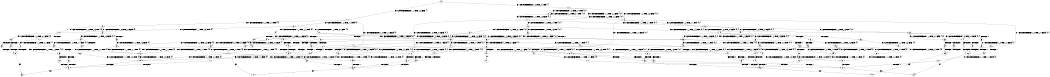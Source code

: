 digraph BCG {
size = "7, 10.5";
center = TRUE;
node [shape = circle];
0 [peripheries = 2];
0 -> 1 [label = "EX !0 !ATOMIC_EXCH_BRANCH (1, +1, TRUE, +1, 3, FALSE) !{}"];
0 -> 2 [label = "EX !1 !ATOMIC_EXCH_BRANCH (1, +0, TRUE, +0, 1, TRUE) !{}"];
1 -> 3 [label = "EX !0 !ATOMIC_EXCH_BRANCH (1, +1, TRUE, +1, 1, TRUE) !{0}"];
1 -> 4 [label = "EX !1 !ATOMIC_EXCH_BRANCH (1, +0, TRUE, +0, 1, FALSE) !{0}"];
1 -> 5 [label = "EX !0 !ATOMIC_EXCH_BRANCH (1, +1, TRUE, +1, 1, TRUE) !{0}"];
2 -> 6 [label = "EX !1 !ATOMIC_EXCH_BRANCH (1, +0, TRUE, +0, 1, TRUE) !{0, 1}"];
2 -> 7 [label = "EX !0 !ATOMIC_EXCH_BRANCH (1, +1, TRUE, +1, 3, FALSE) !{0, 1}"];
2 -> 8 [label = "EX !0 !ATOMIC_EXCH_BRANCH (1, +1, TRUE, +1, 3, FALSE) !{0, 1}"];
3 -> 9 [label = "EX !0 !ATOMIC_EXCH_BRANCH (1, +1, TRUE, +1, 3, TRUE) !{0}"];
3 -> 10 [label = "EX !1 !ATOMIC_EXCH_BRANCH (1, +0, TRUE, +0, 1, FALSE) !{0}"];
3 -> 11 [label = "EX !0 !ATOMIC_EXCH_BRANCH (1, +1, TRUE, +1, 3, TRUE) !{0}"];
4 -> 12 [label = "EX !0 !ATOMIC_EXCH_BRANCH (1, +1, TRUE, +1, 1, FALSE) !{0, 1}"];
4 -> 13 [label = "TERMINATE !1"];
4 -> 14 [label = "EX !0 !ATOMIC_EXCH_BRANCH (1, +1, TRUE, +1, 1, FALSE) !{0, 1}"];
5 -> 15 [label = "EX !1 !ATOMIC_EXCH_BRANCH (1, +0, TRUE, +0, 1, FALSE) !{0}"];
5 -> 11 [label = "EX !0 !ATOMIC_EXCH_BRANCH (1, +1, TRUE, +1, 3, TRUE) !{0}"];
6 -> 6 [label = "EX !1 !ATOMIC_EXCH_BRANCH (1, +0, TRUE, +0, 1, TRUE) !{0, 1}"];
6 -> 7 [label = "EX !0 !ATOMIC_EXCH_BRANCH (1, +1, TRUE, +1, 3, FALSE) !{0, 1}"];
6 -> 8 [label = "EX !0 !ATOMIC_EXCH_BRANCH (1, +1, TRUE, +1, 3, FALSE) !{0, 1}"];
7 -> 16 [label = "EX !0 !ATOMIC_EXCH_BRANCH (1, +1, TRUE, +1, 1, TRUE) !{0, 1}"];
7 -> 17 [label = "EX !1 !ATOMIC_EXCH_BRANCH (1, +0, TRUE, +0, 1, FALSE) !{0, 1}"];
7 -> 18 [label = "EX !0 !ATOMIC_EXCH_BRANCH (1, +1, TRUE, +1, 1, TRUE) !{0, 1}"];
8 -> 19 [label = "EX !1 !ATOMIC_EXCH_BRANCH (1, +0, TRUE, +0, 1, FALSE) !{0, 1}"];
8 -> 18 [label = "EX !0 !ATOMIC_EXCH_BRANCH (1, +1, TRUE, +1, 1, TRUE) !{0, 1}"];
8 -> 20 [label = "EX !1 !ATOMIC_EXCH_BRANCH (1, +0, TRUE, +0, 1, FALSE) !{0, 1}"];
9 -> 21 [label = "EX !1 !ATOMIC_EXCH_BRANCH (1, +0, TRUE, +0, 1, FALSE) !{0}"];
9 -> 22 [label = "TERMINATE !0"];
10 -> 23 [label = "EX !0 !ATOMIC_EXCH_BRANCH (1, +1, TRUE, +1, 3, FALSE) !{0, 1}"];
10 -> 24 [label = "TERMINATE !1"];
10 -> 25 [label = "EX !0 !ATOMIC_EXCH_BRANCH (1, +1, TRUE, +1, 3, FALSE) !{0, 1}"];
11 -> 26 [label = "EX !1 !ATOMIC_EXCH_BRANCH (1, +0, TRUE, +0, 1, FALSE) !{0}"];
11 -> 27 [label = "TERMINATE !0"];
12 -> 28 [label = "TERMINATE !0"];
12 -> 29 [label = "TERMINATE !1"];
13 -> 30 [label = "EX !0 !ATOMIC_EXCH_BRANCH (1, +1, TRUE, +1, 1, FALSE) !{0}"];
13 -> 31 [label = "EX !0 !ATOMIC_EXCH_BRANCH (1, +1, TRUE, +1, 1, FALSE) !{0}"];
14 -> 32 [label = "TERMINATE !0"];
14 -> 33 [label = "TERMINATE !1"];
15 -> 34 [label = "EX !0 !ATOMIC_EXCH_BRANCH (1, +1, TRUE, +1, 3, FALSE) !{0, 1}"];
15 -> 35 [label = "TERMINATE !1"];
16 -> 36 [label = "EX !0 !ATOMIC_EXCH_BRANCH (1, +1, TRUE, +1, 3, TRUE) !{0, 1}"];
16 -> 37 [label = "EX !1 !ATOMIC_EXCH_BRANCH (1, +0, TRUE, +0, 1, FALSE) !{0, 1}"];
16 -> 38 [label = "EX !0 !ATOMIC_EXCH_BRANCH (1, +1, TRUE, +1, 3, TRUE) !{0, 1}"];
17 -> 12 [label = "EX !0 !ATOMIC_EXCH_BRANCH (1, +1, TRUE, +1, 1, FALSE) !{0, 1}"];
17 -> 13 [label = "TERMINATE !1"];
17 -> 14 [label = "EX !0 !ATOMIC_EXCH_BRANCH (1, +1, TRUE, +1, 1, FALSE) !{0, 1}"];
18 -> 39 [label = "EX !1 !ATOMIC_EXCH_BRANCH (1, +0, TRUE, +0, 1, FALSE) !{0, 1}"];
18 -> 38 [label = "EX !0 !ATOMIC_EXCH_BRANCH (1, +1, TRUE, +1, 3, TRUE) !{0, 1}"];
18 -> 40 [label = "EX !1 !ATOMIC_EXCH_BRANCH (1, +0, TRUE, +0, 1, FALSE) !{0, 1}"];
19 -> 41 [label = "EX !0 !ATOMIC_EXCH_BRANCH (1, +1, TRUE, +1, 1, FALSE) !{0, 1}"];
19 -> 42 [label = "TERMINATE !1"];
19 -> 14 [label = "EX !0 !ATOMIC_EXCH_BRANCH (1, +1, TRUE, +1, 1, FALSE) !{0, 1}"];
20 -> 14 [label = "EX !0 !ATOMIC_EXCH_BRANCH (1, +1, TRUE, +1, 1, FALSE) !{0, 1}"];
20 -> 43 [label = "TERMINATE !1"];
21 -> 44 [label = "TERMINATE !0"];
21 -> 45 [label = "TERMINATE !1"];
22 -> 46 [label = "EX !1 !ATOMIC_EXCH_BRANCH (1, +0, TRUE, +0, 1, FALSE) !{}"];
23 -> 47 [label = "EX !0 !ATOMIC_EXCH_BRANCH (1, +1, TRUE, +1, 1, TRUE) !{0, 1}"];
23 -> 48 [label = "TERMINATE !1"];
23 -> 49 [label = "EX !0 !ATOMIC_EXCH_BRANCH (1, +1, TRUE, +1, 1, TRUE) !{0, 1}"];
24 -> 50 [label = "EX !0 !ATOMIC_EXCH_BRANCH (1, +1, TRUE, +1, 3, FALSE) !{0}"];
24 -> 51 [label = "EX !0 !ATOMIC_EXCH_BRANCH (1, +1, TRUE, +1, 3, FALSE) !{0}"];
25 -> 49 [label = "EX !0 !ATOMIC_EXCH_BRANCH (1, +1, TRUE, +1, 1, TRUE) !{0, 1}"];
25 -> 52 [label = "TERMINATE !1"];
26 -> 53 [label = "TERMINATE !0"];
26 -> 54 [label = "TERMINATE !1"];
27 -> 55 [label = "EX !1 !ATOMIC_EXCH_BRANCH (1, +0, TRUE, +0, 1, FALSE) !{}"];
28 -> 56 [label = "TERMINATE !1"];
29 -> 56 [label = "TERMINATE !0"];
30 -> 56 [label = "TERMINATE !0"];
31 -> 57 [label = "TERMINATE !0"];
32 -> 58 [label = "TERMINATE !1"];
33 -> 58 [label = "TERMINATE !0"];
34 -> 59 [label = "EX !0 !ATOMIC_EXCH_BRANCH (1, +1, TRUE, +1, 1, TRUE) !{0, 1}"];
34 -> 60 [label = "TERMINATE !1"];
35 -> 51 [label = "EX !0 !ATOMIC_EXCH_BRANCH (1, +1, TRUE, +1, 3, FALSE) !{0}"];
36 -> 61 [label = "EX !1 !ATOMIC_EXCH_BRANCH (1, +0, TRUE, +0, 1, FALSE) !{0, 1}"];
36 -> 62 [label = "TERMINATE !0"];
37 -> 23 [label = "EX !0 !ATOMIC_EXCH_BRANCH (1, +1, TRUE, +1, 3, FALSE) !{0, 1}"];
37 -> 24 [label = "TERMINATE !1"];
37 -> 25 [label = "EX !0 !ATOMIC_EXCH_BRANCH (1, +1, TRUE, +1, 3, FALSE) !{0, 1}"];
38 -> 63 [label = "EX !1 !ATOMIC_EXCH_BRANCH (1, +0, TRUE, +0, 1, FALSE) !{0, 1}"];
38 -> 64 [label = "EX !1 !ATOMIC_EXCH_BRANCH (1, +0, TRUE, +0, 1, FALSE) !{0, 1}"];
38 -> 65 [label = "TERMINATE !0"];
39 -> 66 [label = "EX !0 !ATOMIC_EXCH_BRANCH (1, +1, TRUE, +1, 3, FALSE) !{0, 1}"];
39 -> 67 [label = "TERMINATE !1"];
39 -> 25 [label = "EX !0 !ATOMIC_EXCH_BRANCH (1, +1, TRUE, +1, 3, FALSE) !{0, 1}"];
40 -> 25 [label = "EX !0 !ATOMIC_EXCH_BRANCH (1, +1, TRUE, +1, 3, FALSE) !{0, 1}"];
40 -> 68 [label = "TERMINATE !1"];
41 -> 69 [label = "TERMINATE !0"];
41 -> 70 [label = "TERMINATE !1"];
42 -> 71 [label = "EX !0 !ATOMIC_EXCH_BRANCH (1, +1, TRUE, +1, 1, FALSE) !{0}"];
43 -> 72 [label = "EX !0 !ATOMIC_EXCH_BRANCH (1, +1, TRUE, +1, 1, FALSE) !{0}"];
44 -> 73 [label = "TERMINATE !1"];
45 -> 73 [label = "TERMINATE !0"];
46 -> 73 [label = "TERMINATE !1"];
47 -> 74 [label = "EX !0 !ATOMIC_EXCH_BRANCH (1, +1, TRUE, +1, 3, TRUE) !{0, 1}"];
47 -> 75 [label = "TERMINATE !1"];
47 -> 76 [label = "EX !0 !ATOMIC_EXCH_BRANCH (1, +1, TRUE, +1, 3, TRUE) !{0, 1}"];
48 -> 77 [label = "EX !0 !ATOMIC_EXCH_BRANCH (1, +1, TRUE, +1, 1, TRUE) !{0}"];
48 -> 78 [label = "EX !0 !ATOMIC_EXCH_BRANCH (1, +1, TRUE, +1, 1, TRUE) !{0}"];
49 -> 76 [label = "EX !0 !ATOMIC_EXCH_BRANCH (1, +1, TRUE, +1, 3, TRUE) !{0, 1}"];
49 -> 79 [label = "TERMINATE !1"];
50 -> 77 [label = "EX !0 !ATOMIC_EXCH_BRANCH (1, +1, TRUE, +1, 1, TRUE) !{0}"];
50 -> 78 [label = "EX !0 !ATOMIC_EXCH_BRANCH (1, +1, TRUE, +1, 1, TRUE) !{0}"];
51 -> 78 [label = "EX !0 !ATOMIC_EXCH_BRANCH (1, +1, TRUE, +1, 1, TRUE) !{0}"];
52 -> 80 [label = "EX !0 !ATOMIC_EXCH_BRANCH (1, +1, TRUE, +1, 1, TRUE) !{0}"];
53 -> 81 [label = "TERMINATE !1"];
54 -> 81 [label = "TERMINATE !0"];
55 -> 81 [label = "TERMINATE !1"];
56 -> 82 [label = "exit"];
57 -> 83 [label = "exit"];
58 -> 84 [label = "exit"];
59 -> 85 [label = "EX !0 !ATOMIC_EXCH_BRANCH (1, +1, TRUE, +1, 3, TRUE) !{0, 1}"];
59 -> 86 [label = "TERMINATE !1"];
60 -> 78 [label = "EX !0 !ATOMIC_EXCH_BRANCH (1, +1, TRUE, +1, 1, TRUE) !{0}"];
61 -> 44 [label = "TERMINATE !0"];
61 -> 45 [label = "TERMINATE !1"];
62 -> 87 [label = "EX !1 !ATOMIC_EXCH_BRANCH (1, +0, TRUE, +0, 1, FALSE) !{1}"];
62 -> 88 [label = "EX !1 !ATOMIC_EXCH_BRANCH (1, +0, TRUE, +0, 1, FALSE) !{1}"];
63 -> 89 [label = "TERMINATE !0"];
63 -> 90 [label = "TERMINATE !1"];
64 -> 91 [label = "TERMINATE !0"];
64 -> 92 [label = "TERMINATE !1"];
65 -> 93 [label = "EX !1 !ATOMIC_EXCH_BRANCH (1, +0, TRUE, +0, 1, FALSE) !{1}"];
66 -> 94 [label = "EX !0 !ATOMIC_EXCH_BRANCH (1, +1, TRUE, +1, 1, TRUE) !{0, 1}"];
66 -> 95 [label = "TERMINATE !1"];
66 -> 49 [label = "EX !0 !ATOMIC_EXCH_BRANCH (1, +1, TRUE, +1, 1, TRUE) !{0, 1}"];
67 -> 96 [label = "EX !0 !ATOMIC_EXCH_BRANCH (1, +1, TRUE, +1, 3, FALSE) !{0}"];
68 -> 97 [label = "EX !0 !ATOMIC_EXCH_BRANCH (1, +1, TRUE, +1, 3, FALSE) !{0}"];
69 -> 98 [label = "TERMINATE !1"];
70 -> 98 [label = "TERMINATE !0"];
71 -> 98 [label = "TERMINATE !0"];
72 -> 58 [label = "TERMINATE !0"];
73 -> 82 [label = "exit"];
74 -> 28 [label = "TERMINATE !0"];
74 -> 29 [label = "TERMINATE !1"];
75 -> 99 [label = "EX !0 !ATOMIC_EXCH_BRANCH (1, +1, TRUE, +1, 3, TRUE) !{0}"];
75 -> 100 [label = "EX !0 !ATOMIC_EXCH_BRANCH (1, +1, TRUE, +1, 3, TRUE) !{0}"];
76 -> 32 [label = "TERMINATE !0"];
76 -> 33 [label = "TERMINATE !1"];
77 -> 99 [label = "EX !0 !ATOMIC_EXCH_BRANCH (1, +1, TRUE, +1, 3, TRUE) !{0}"];
77 -> 100 [label = "EX !0 !ATOMIC_EXCH_BRANCH (1, +1, TRUE, +1, 3, TRUE) !{0}"];
78 -> 100 [label = "EX !0 !ATOMIC_EXCH_BRANCH (1, +1, TRUE, +1, 3, TRUE) !{0}"];
79 -> 101 [label = "EX !0 !ATOMIC_EXCH_BRANCH (1, +1, TRUE, +1, 3, TRUE) !{0}"];
80 -> 101 [label = "EX !0 !ATOMIC_EXCH_BRANCH (1, +1, TRUE, +1, 3, TRUE) !{0}"];
81 -> 83 [label = "exit"];
85 -> 102 [label = "TERMINATE !0"];
85 -> 103 [label = "TERMINATE !1"];
86 -> 100 [label = "EX !0 !ATOMIC_EXCH_BRANCH (1, +1, TRUE, +1, 3, TRUE) !{0}"];
87 -> 73 [label = "TERMINATE !1"];
88 -> 104 [label = "TERMINATE !1"];
89 -> 105 [label = "TERMINATE !1"];
90 -> 105 [label = "TERMINATE !0"];
91 -> 106 [label = "TERMINATE !1"];
92 -> 106 [label = "TERMINATE !0"];
93 -> 106 [label = "TERMINATE !1"];
94 -> 107 [label = "EX !0 !ATOMIC_EXCH_BRANCH (1, +1, TRUE, +1, 3, TRUE) !{0, 1}"];
94 -> 108 [label = "TERMINATE !1"];
94 -> 76 [label = "EX !0 !ATOMIC_EXCH_BRANCH (1, +1, TRUE, +1, 3, TRUE) !{0, 1}"];
95 -> 109 [label = "EX !0 !ATOMIC_EXCH_BRANCH (1, +1, TRUE, +1, 1, TRUE) !{0}"];
96 -> 109 [label = "EX !0 !ATOMIC_EXCH_BRANCH (1, +1, TRUE, +1, 1, TRUE) !{0}"];
97 -> 80 [label = "EX !0 !ATOMIC_EXCH_BRANCH (1, +1, TRUE, +1, 1, TRUE) !{0}"];
98 -> 110 [label = "exit"];
99 -> 56 [label = "TERMINATE !0"];
100 -> 57 [label = "TERMINATE !0"];
101 -> 58 [label = "TERMINATE !0"];
102 -> 57 [label = "TERMINATE !1"];
103 -> 57 [label = "TERMINATE !0"];
104 -> 111 [label = "exit"];
105 -> 110 [label = "exit"];
106 -> 84 [label = "exit"];
107 -> 69 [label = "TERMINATE !0"];
107 -> 70 [label = "TERMINATE !1"];
108 -> 112 [label = "EX !0 !ATOMIC_EXCH_BRANCH (1, +1, TRUE, +1, 3, TRUE) !{0}"];
109 -> 112 [label = "EX !0 !ATOMIC_EXCH_BRANCH (1, +1, TRUE, +1, 3, TRUE) !{0}"];
112 -> 98 [label = "TERMINATE !0"];
}
